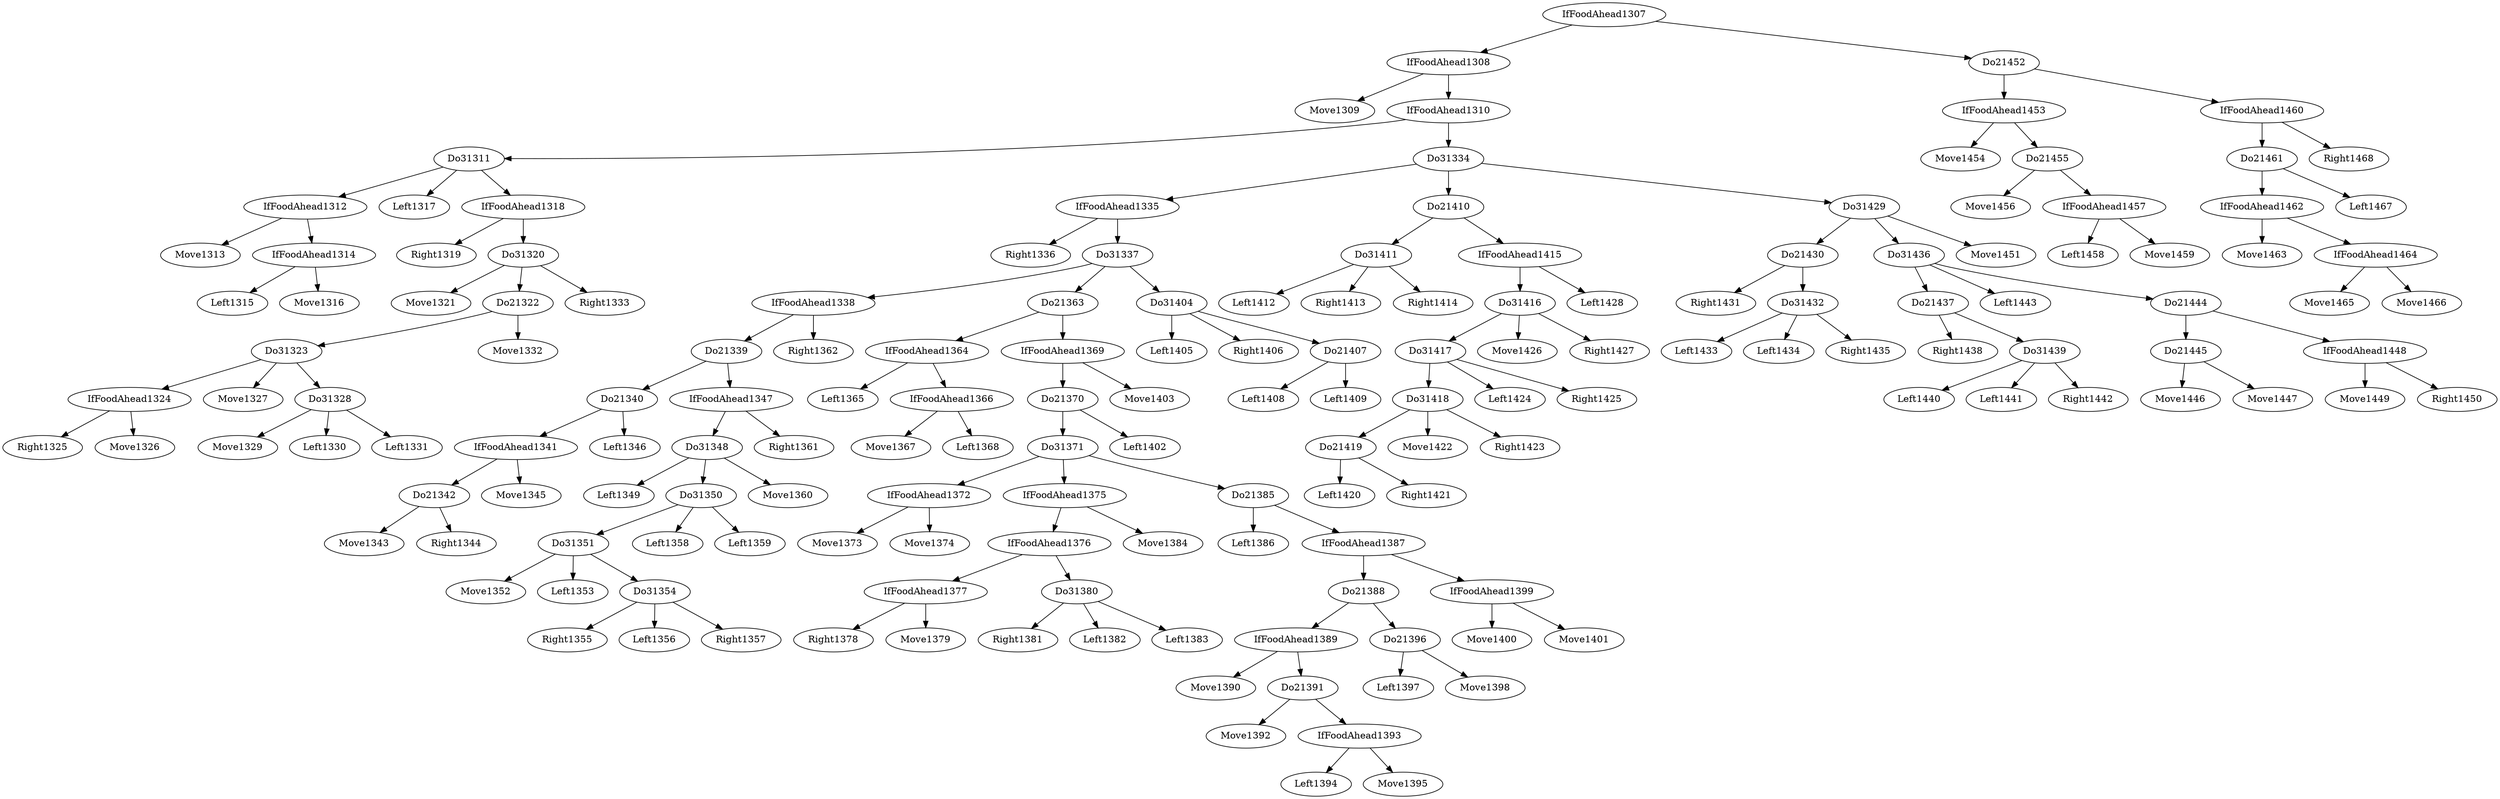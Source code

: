 digraph T {
	IfFoodAhead1308 -> Move1309
	IfFoodAhead1312 -> Move1313
	IfFoodAhead1314 -> Left1315
	IfFoodAhead1314 -> Move1316
	IfFoodAhead1312 -> IfFoodAhead1314
	Do31311 -> IfFoodAhead1312
	Do31311 -> Left1317
	IfFoodAhead1318 -> Right1319
	Do31320 -> Move1321
	IfFoodAhead1324 -> Right1325
	IfFoodAhead1324 -> Move1326
	Do31323 -> IfFoodAhead1324
	Do31323 -> Move1327
	Do31328 -> Move1329
	Do31328 -> Left1330
	Do31328 -> Left1331
	Do31323 -> Do31328
	Do21322 -> Do31323
	Do21322 -> Move1332
	Do31320 -> Do21322
	Do31320 -> Right1333
	IfFoodAhead1318 -> Do31320
	Do31311 -> IfFoodAhead1318
	IfFoodAhead1310 -> Do31311
	IfFoodAhead1335 -> Right1336
	Do21342 -> Move1343
	Do21342 -> Right1344
	IfFoodAhead1341 -> Do21342
	IfFoodAhead1341 -> Move1345
	Do21340 -> IfFoodAhead1341
	Do21340 -> Left1346
	Do21339 -> Do21340
	Do31348 -> Left1349
	Do31351 -> Move1352
	Do31351 -> Left1353
	Do31354 -> Right1355
	Do31354 -> Left1356
	Do31354 -> Right1357
	Do31351 -> Do31354
	Do31350 -> Do31351
	Do31350 -> Left1358
	Do31350 -> Left1359
	Do31348 -> Do31350
	Do31348 -> Move1360
	IfFoodAhead1347 -> Do31348
	IfFoodAhead1347 -> Right1361
	Do21339 -> IfFoodAhead1347
	IfFoodAhead1338 -> Do21339
	IfFoodAhead1338 -> Right1362
	Do31337 -> IfFoodAhead1338
	IfFoodAhead1364 -> Left1365
	IfFoodAhead1366 -> Move1367
	IfFoodAhead1366 -> Left1368
	IfFoodAhead1364 -> IfFoodAhead1366
	Do21363 -> IfFoodAhead1364
	IfFoodAhead1372 -> Move1373
	IfFoodAhead1372 -> Move1374
	Do31371 -> IfFoodAhead1372
	IfFoodAhead1377 -> Right1378
	IfFoodAhead1377 -> Move1379
	IfFoodAhead1376 -> IfFoodAhead1377
	Do31380 -> Right1381
	Do31380 -> Left1382
	Do31380 -> Left1383
	IfFoodAhead1376 -> Do31380
	IfFoodAhead1375 -> IfFoodAhead1376
	IfFoodAhead1375 -> Move1384
	Do31371 -> IfFoodAhead1375
	Do21385 -> Left1386
	IfFoodAhead1389 -> Move1390
	Do21391 -> Move1392
	IfFoodAhead1393 -> Left1394
	IfFoodAhead1393 -> Move1395
	Do21391 -> IfFoodAhead1393
	IfFoodAhead1389 -> Do21391
	Do21388 -> IfFoodAhead1389
	Do21396 -> Left1397
	Do21396 -> Move1398
	Do21388 -> Do21396
	IfFoodAhead1387 -> Do21388
	IfFoodAhead1399 -> Move1400
	IfFoodAhead1399 -> Move1401
	IfFoodAhead1387 -> IfFoodAhead1399
	Do21385 -> IfFoodAhead1387
	Do31371 -> Do21385
	Do21370 -> Do31371
	Do21370 -> Left1402
	IfFoodAhead1369 -> Do21370
	IfFoodAhead1369 -> Move1403
	Do21363 -> IfFoodAhead1369
	Do31337 -> Do21363
	Do31404 -> Left1405
	Do31404 -> Right1406
	Do21407 -> Left1408
	Do21407 -> Left1409
	Do31404 -> Do21407
	Do31337 -> Do31404
	IfFoodAhead1335 -> Do31337
	Do31334 -> IfFoodAhead1335
	Do31411 -> Left1412
	Do31411 -> Right1413
	Do31411 -> Right1414
	Do21410 -> Do31411
	Do21419 -> Left1420
	Do21419 -> Right1421
	Do31418 -> Do21419
	Do31418 -> Move1422
	Do31418 -> Right1423
	Do31417 -> Do31418
	Do31417 -> Left1424
	Do31417 -> Right1425
	Do31416 -> Do31417
	Do31416 -> Move1426
	Do31416 -> Right1427
	IfFoodAhead1415 -> Do31416
	IfFoodAhead1415 -> Left1428
	Do21410 -> IfFoodAhead1415
	Do31334 -> Do21410
	Do21430 -> Right1431
	Do31432 -> Left1433
	Do31432 -> Left1434
	Do31432 -> Right1435
	Do21430 -> Do31432
	Do31429 -> Do21430
	Do21437 -> Right1438
	Do31439 -> Left1440
	Do31439 -> Left1441
	Do31439 -> Right1442
	Do21437 -> Do31439
	Do31436 -> Do21437
	Do31436 -> Left1443
	Do21445 -> Move1446
	Do21445 -> Move1447
	Do21444 -> Do21445
	IfFoodAhead1448 -> Move1449
	IfFoodAhead1448 -> Right1450
	Do21444 -> IfFoodAhead1448
	Do31436 -> Do21444
	Do31429 -> Do31436
	Do31429 -> Move1451
	Do31334 -> Do31429
	IfFoodAhead1310 -> Do31334
	IfFoodAhead1308 -> IfFoodAhead1310
	IfFoodAhead1307 -> IfFoodAhead1308
	IfFoodAhead1453 -> Move1454
	Do21455 -> Move1456
	IfFoodAhead1457 -> Left1458
	IfFoodAhead1457 -> Move1459
	Do21455 -> IfFoodAhead1457
	IfFoodAhead1453 -> Do21455
	Do21452 -> IfFoodAhead1453
	IfFoodAhead1462 -> Move1463
	IfFoodAhead1464 -> Move1465
	IfFoodAhead1464 -> Move1466
	IfFoodAhead1462 -> IfFoodAhead1464
	Do21461 -> IfFoodAhead1462
	Do21461 -> Left1467
	IfFoodAhead1460 -> Do21461
	IfFoodAhead1460 -> Right1468
	Do21452 -> IfFoodAhead1460
	IfFoodAhead1307 -> Do21452
}
